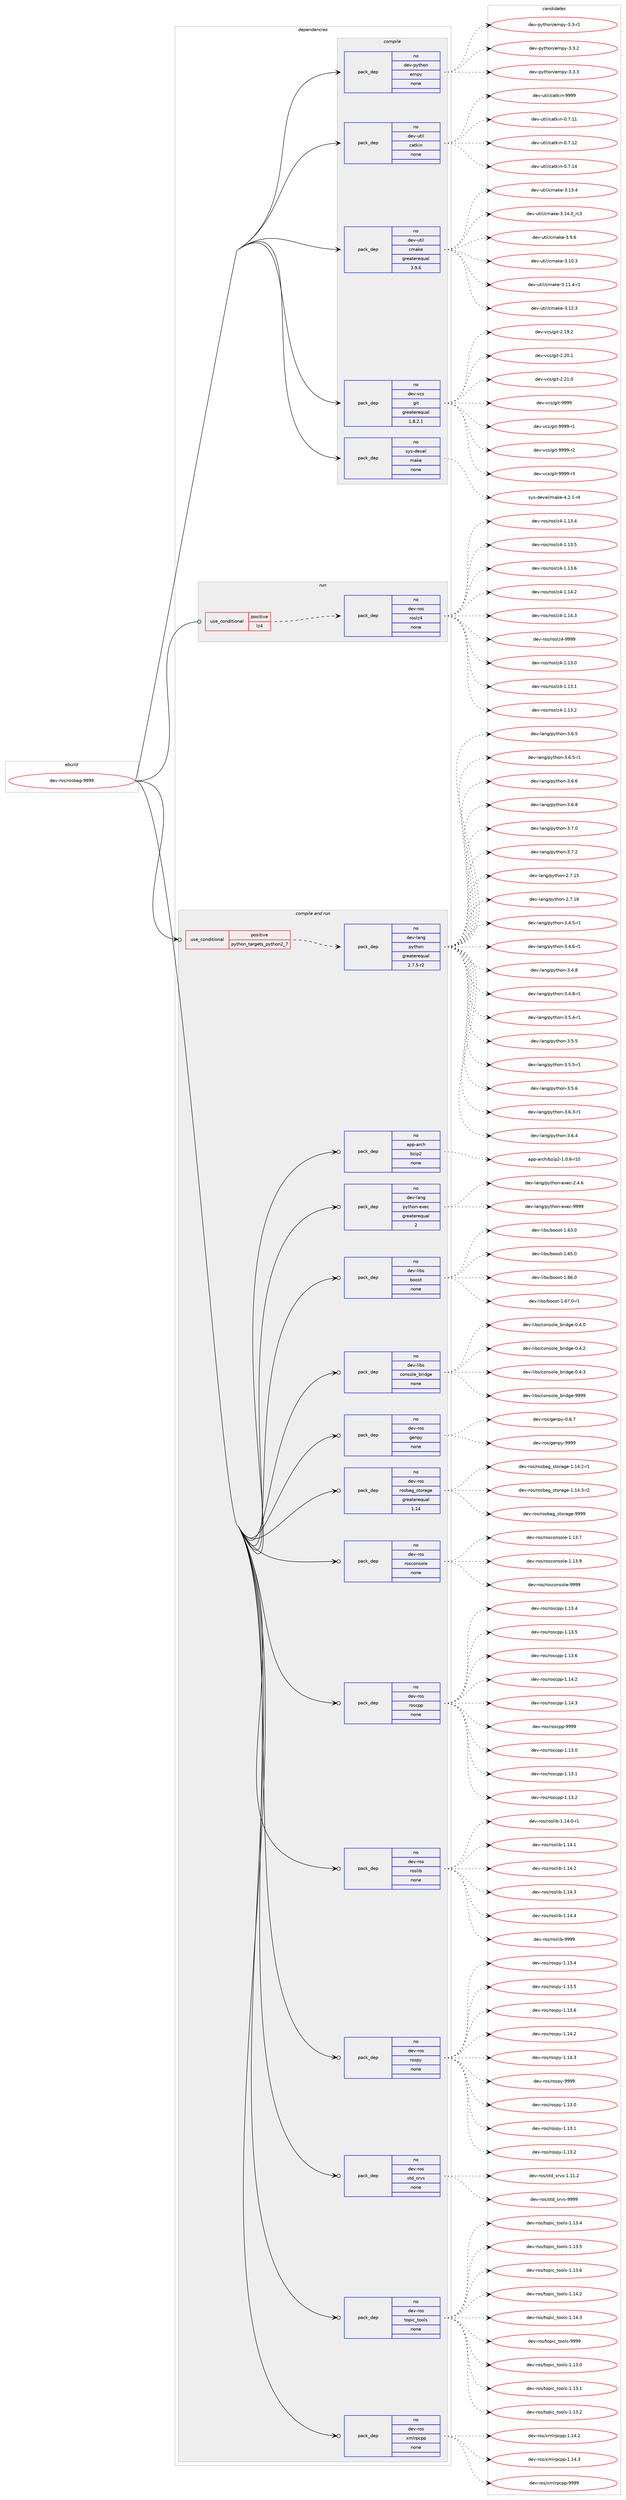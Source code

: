 digraph prolog {

# *************
# Graph options
# *************

newrank=true;
concentrate=true;
compound=true;
graph [rankdir=LR,fontname=Helvetica,fontsize=10,ranksep=1.5];#, ranksep=2.5, nodesep=0.2];
edge  [arrowhead=vee];
node  [fontname=Helvetica,fontsize=10];

# **********
# The ebuild
# **********

subgraph cluster_leftcol {
color=gray;
rank=same;
label=<<i>ebuild</i>>;
id [label="dev-ros/rosbag-9999", color=red, width=4, href="../dev-ros/rosbag-9999.svg"];
}

# ****************
# The dependencies
# ****************

subgraph cluster_midcol {
color=gray;
label=<<i>dependencies</i>>;
subgraph cluster_compile {
fillcolor="#eeeeee";
style=filled;
label=<<i>compile</i>>;
subgraph pack1050697 {
dependency1463743 [label=<<TABLE BORDER="0" CELLBORDER="1" CELLSPACING="0" CELLPADDING="4" WIDTH="220"><TR><TD ROWSPAN="6" CELLPADDING="30">pack_dep</TD></TR><TR><TD WIDTH="110">no</TD></TR><TR><TD>dev-python</TD></TR><TR><TD>empy</TD></TR><TR><TD>none</TD></TR><TR><TD></TD></TR></TABLE>>, shape=none, color=blue];
}
id:e -> dependency1463743:w [weight=20,style="solid",arrowhead="vee"];
subgraph pack1050698 {
dependency1463744 [label=<<TABLE BORDER="0" CELLBORDER="1" CELLSPACING="0" CELLPADDING="4" WIDTH="220"><TR><TD ROWSPAN="6" CELLPADDING="30">pack_dep</TD></TR><TR><TD WIDTH="110">no</TD></TR><TR><TD>dev-util</TD></TR><TR><TD>catkin</TD></TR><TR><TD>none</TD></TR><TR><TD></TD></TR></TABLE>>, shape=none, color=blue];
}
id:e -> dependency1463744:w [weight=20,style="solid",arrowhead="vee"];
subgraph pack1050699 {
dependency1463745 [label=<<TABLE BORDER="0" CELLBORDER="1" CELLSPACING="0" CELLPADDING="4" WIDTH="220"><TR><TD ROWSPAN="6" CELLPADDING="30">pack_dep</TD></TR><TR><TD WIDTH="110">no</TD></TR><TR><TD>dev-util</TD></TR><TR><TD>cmake</TD></TR><TR><TD>greaterequal</TD></TR><TR><TD>3.9.6</TD></TR></TABLE>>, shape=none, color=blue];
}
id:e -> dependency1463745:w [weight=20,style="solid",arrowhead="vee"];
subgraph pack1050700 {
dependency1463746 [label=<<TABLE BORDER="0" CELLBORDER="1" CELLSPACING="0" CELLPADDING="4" WIDTH="220"><TR><TD ROWSPAN="6" CELLPADDING="30">pack_dep</TD></TR><TR><TD WIDTH="110">no</TD></TR><TR><TD>dev-vcs</TD></TR><TR><TD>git</TD></TR><TR><TD>greaterequal</TD></TR><TR><TD>1.8.2.1</TD></TR></TABLE>>, shape=none, color=blue];
}
id:e -> dependency1463746:w [weight=20,style="solid",arrowhead="vee"];
subgraph pack1050701 {
dependency1463747 [label=<<TABLE BORDER="0" CELLBORDER="1" CELLSPACING="0" CELLPADDING="4" WIDTH="220"><TR><TD ROWSPAN="6" CELLPADDING="30">pack_dep</TD></TR><TR><TD WIDTH="110">no</TD></TR><TR><TD>sys-devel</TD></TR><TR><TD>make</TD></TR><TR><TD>none</TD></TR><TR><TD></TD></TR></TABLE>>, shape=none, color=blue];
}
id:e -> dependency1463747:w [weight=20,style="solid",arrowhead="vee"];
}
subgraph cluster_compileandrun {
fillcolor="#eeeeee";
style=filled;
label=<<i>compile and run</i>>;
subgraph cond389656 {
dependency1463748 [label=<<TABLE BORDER="0" CELLBORDER="1" CELLSPACING="0" CELLPADDING="4"><TR><TD ROWSPAN="3" CELLPADDING="10">use_conditional</TD></TR><TR><TD>positive</TD></TR><TR><TD>python_targets_python2_7</TD></TR></TABLE>>, shape=none, color=red];
subgraph pack1050702 {
dependency1463749 [label=<<TABLE BORDER="0" CELLBORDER="1" CELLSPACING="0" CELLPADDING="4" WIDTH="220"><TR><TD ROWSPAN="6" CELLPADDING="30">pack_dep</TD></TR><TR><TD WIDTH="110">no</TD></TR><TR><TD>dev-lang</TD></TR><TR><TD>python</TD></TR><TR><TD>greaterequal</TD></TR><TR><TD>2.7.5-r2</TD></TR></TABLE>>, shape=none, color=blue];
}
dependency1463748:e -> dependency1463749:w [weight=20,style="dashed",arrowhead="vee"];
}
id:e -> dependency1463748:w [weight=20,style="solid",arrowhead="odotvee"];
subgraph pack1050703 {
dependency1463750 [label=<<TABLE BORDER="0" CELLBORDER="1" CELLSPACING="0" CELLPADDING="4" WIDTH="220"><TR><TD ROWSPAN="6" CELLPADDING="30">pack_dep</TD></TR><TR><TD WIDTH="110">no</TD></TR><TR><TD>app-arch</TD></TR><TR><TD>bzip2</TD></TR><TR><TD>none</TD></TR><TR><TD></TD></TR></TABLE>>, shape=none, color=blue];
}
id:e -> dependency1463750:w [weight=20,style="solid",arrowhead="odotvee"];
subgraph pack1050704 {
dependency1463751 [label=<<TABLE BORDER="0" CELLBORDER="1" CELLSPACING="0" CELLPADDING="4" WIDTH="220"><TR><TD ROWSPAN="6" CELLPADDING="30">pack_dep</TD></TR><TR><TD WIDTH="110">no</TD></TR><TR><TD>dev-lang</TD></TR><TR><TD>python-exec</TD></TR><TR><TD>greaterequal</TD></TR><TR><TD>2</TD></TR></TABLE>>, shape=none, color=blue];
}
id:e -> dependency1463751:w [weight=20,style="solid",arrowhead="odotvee"];
subgraph pack1050705 {
dependency1463752 [label=<<TABLE BORDER="0" CELLBORDER="1" CELLSPACING="0" CELLPADDING="4" WIDTH="220"><TR><TD ROWSPAN="6" CELLPADDING="30">pack_dep</TD></TR><TR><TD WIDTH="110">no</TD></TR><TR><TD>dev-libs</TD></TR><TR><TD>boost</TD></TR><TR><TD>none</TD></TR><TR><TD></TD></TR></TABLE>>, shape=none, color=blue];
}
id:e -> dependency1463752:w [weight=20,style="solid",arrowhead="odotvee"];
subgraph pack1050706 {
dependency1463753 [label=<<TABLE BORDER="0" CELLBORDER="1" CELLSPACING="0" CELLPADDING="4" WIDTH="220"><TR><TD ROWSPAN="6" CELLPADDING="30">pack_dep</TD></TR><TR><TD WIDTH="110">no</TD></TR><TR><TD>dev-libs</TD></TR><TR><TD>console_bridge</TD></TR><TR><TD>none</TD></TR><TR><TD></TD></TR></TABLE>>, shape=none, color=blue];
}
id:e -> dependency1463753:w [weight=20,style="solid",arrowhead="odotvee"];
subgraph pack1050707 {
dependency1463754 [label=<<TABLE BORDER="0" CELLBORDER="1" CELLSPACING="0" CELLPADDING="4" WIDTH="220"><TR><TD ROWSPAN="6" CELLPADDING="30">pack_dep</TD></TR><TR><TD WIDTH="110">no</TD></TR><TR><TD>dev-ros</TD></TR><TR><TD>genpy</TD></TR><TR><TD>none</TD></TR><TR><TD></TD></TR></TABLE>>, shape=none, color=blue];
}
id:e -> dependency1463754:w [weight=20,style="solid",arrowhead="odotvee"];
subgraph pack1050708 {
dependency1463755 [label=<<TABLE BORDER="0" CELLBORDER="1" CELLSPACING="0" CELLPADDING="4" WIDTH="220"><TR><TD ROWSPAN="6" CELLPADDING="30">pack_dep</TD></TR><TR><TD WIDTH="110">no</TD></TR><TR><TD>dev-ros</TD></TR><TR><TD>rosbag_storage</TD></TR><TR><TD>greaterequal</TD></TR><TR><TD>1.14</TD></TR></TABLE>>, shape=none, color=blue];
}
id:e -> dependency1463755:w [weight=20,style="solid",arrowhead="odotvee"];
subgraph pack1050709 {
dependency1463756 [label=<<TABLE BORDER="0" CELLBORDER="1" CELLSPACING="0" CELLPADDING="4" WIDTH="220"><TR><TD ROWSPAN="6" CELLPADDING="30">pack_dep</TD></TR><TR><TD WIDTH="110">no</TD></TR><TR><TD>dev-ros</TD></TR><TR><TD>rosconsole</TD></TR><TR><TD>none</TD></TR><TR><TD></TD></TR></TABLE>>, shape=none, color=blue];
}
id:e -> dependency1463756:w [weight=20,style="solid",arrowhead="odotvee"];
subgraph pack1050710 {
dependency1463757 [label=<<TABLE BORDER="0" CELLBORDER="1" CELLSPACING="0" CELLPADDING="4" WIDTH="220"><TR><TD ROWSPAN="6" CELLPADDING="30">pack_dep</TD></TR><TR><TD WIDTH="110">no</TD></TR><TR><TD>dev-ros</TD></TR><TR><TD>roscpp</TD></TR><TR><TD>none</TD></TR><TR><TD></TD></TR></TABLE>>, shape=none, color=blue];
}
id:e -> dependency1463757:w [weight=20,style="solid",arrowhead="odotvee"];
subgraph pack1050711 {
dependency1463758 [label=<<TABLE BORDER="0" CELLBORDER="1" CELLSPACING="0" CELLPADDING="4" WIDTH="220"><TR><TD ROWSPAN="6" CELLPADDING="30">pack_dep</TD></TR><TR><TD WIDTH="110">no</TD></TR><TR><TD>dev-ros</TD></TR><TR><TD>roslib</TD></TR><TR><TD>none</TD></TR><TR><TD></TD></TR></TABLE>>, shape=none, color=blue];
}
id:e -> dependency1463758:w [weight=20,style="solid",arrowhead="odotvee"];
subgraph pack1050712 {
dependency1463759 [label=<<TABLE BORDER="0" CELLBORDER="1" CELLSPACING="0" CELLPADDING="4" WIDTH="220"><TR><TD ROWSPAN="6" CELLPADDING="30">pack_dep</TD></TR><TR><TD WIDTH="110">no</TD></TR><TR><TD>dev-ros</TD></TR><TR><TD>rospy</TD></TR><TR><TD>none</TD></TR><TR><TD></TD></TR></TABLE>>, shape=none, color=blue];
}
id:e -> dependency1463759:w [weight=20,style="solid",arrowhead="odotvee"];
subgraph pack1050713 {
dependency1463760 [label=<<TABLE BORDER="0" CELLBORDER="1" CELLSPACING="0" CELLPADDING="4" WIDTH="220"><TR><TD ROWSPAN="6" CELLPADDING="30">pack_dep</TD></TR><TR><TD WIDTH="110">no</TD></TR><TR><TD>dev-ros</TD></TR><TR><TD>std_srvs</TD></TR><TR><TD>none</TD></TR><TR><TD></TD></TR></TABLE>>, shape=none, color=blue];
}
id:e -> dependency1463760:w [weight=20,style="solid",arrowhead="odotvee"];
subgraph pack1050714 {
dependency1463761 [label=<<TABLE BORDER="0" CELLBORDER="1" CELLSPACING="0" CELLPADDING="4" WIDTH="220"><TR><TD ROWSPAN="6" CELLPADDING="30">pack_dep</TD></TR><TR><TD WIDTH="110">no</TD></TR><TR><TD>dev-ros</TD></TR><TR><TD>topic_tools</TD></TR><TR><TD>none</TD></TR><TR><TD></TD></TR></TABLE>>, shape=none, color=blue];
}
id:e -> dependency1463761:w [weight=20,style="solid",arrowhead="odotvee"];
subgraph pack1050715 {
dependency1463762 [label=<<TABLE BORDER="0" CELLBORDER="1" CELLSPACING="0" CELLPADDING="4" WIDTH="220"><TR><TD ROWSPAN="6" CELLPADDING="30">pack_dep</TD></TR><TR><TD WIDTH="110">no</TD></TR><TR><TD>dev-ros</TD></TR><TR><TD>xmlrpcpp</TD></TR><TR><TD>none</TD></TR><TR><TD></TD></TR></TABLE>>, shape=none, color=blue];
}
id:e -> dependency1463762:w [weight=20,style="solid",arrowhead="odotvee"];
}
subgraph cluster_run {
fillcolor="#eeeeee";
style=filled;
label=<<i>run</i>>;
subgraph cond389657 {
dependency1463763 [label=<<TABLE BORDER="0" CELLBORDER="1" CELLSPACING="0" CELLPADDING="4"><TR><TD ROWSPAN="3" CELLPADDING="10">use_conditional</TD></TR><TR><TD>positive</TD></TR><TR><TD>lz4</TD></TR></TABLE>>, shape=none, color=red];
subgraph pack1050716 {
dependency1463764 [label=<<TABLE BORDER="0" CELLBORDER="1" CELLSPACING="0" CELLPADDING="4" WIDTH="220"><TR><TD ROWSPAN="6" CELLPADDING="30">pack_dep</TD></TR><TR><TD WIDTH="110">no</TD></TR><TR><TD>dev-ros</TD></TR><TR><TD>roslz4</TD></TR><TR><TD>none</TD></TR><TR><TD></TD></TR></TABLE>>, shape=none, color=blue];
}
dependency1463763:e -> dependency1463764:w [weight=20,style="dashed",arrowhead="vee"];
}
id:e -> dependency1463763:w [weight=20,style="solid",arrowhead="odot"];
}
}

# **************
# The candidates
# **************

subgraph cluster_choices {
rank=same;
color=gray;
label=<<i>candidates</i>>;

subgraph choice1050697 {
color=black;
nodesep=1;
choice1001011184511212111610411111047101109112121455146514511449 [label="dev-python/empy-3.3-r1", color=red, width=4,href="../dev-python/empy-3.3-r1.svg"];
choice1001011184511212111610411111047101109112121455146514650 [label="dev-python/empy-3.3.2", color=red, width=4,href="../dev-python/empy-3.3.2.svg"];
choice1001011184511212111610411111047101109112121455146514651 [label="dev-python/empy-3.3.3", color=red, width=4,href="../dev-python/empy-3.3.3.svg"];
dependency1463743:e -> choice1001011184511212111610411111047101109112121455146514511449:w [style=dotted,weight="100"];
dependency1463743:e -> choice1001011184511212111610411111047101109112121455146514650:w [style=dotted,weight="100"];
dependency1463743:e -> choice1001011184511212111610411111047101109112121455146514651:w [style=dotted,weight="100"];
}
subgraph choice1050698 {
color=black;
nodesep=1;
choice1001011184511711610510847999711610710511045484655464949 [label="dev-util/catkin-0.7.11", color=red, width=4,href="../dev-util/catkin-0.7.11.svg"];
choice1001011184511711610510847999711610710511045484655464950 [label="dev-util/catkin-0.7.12", color=red, width=4,href="../dev-util/catkin-0.7.12.svg"];
choice1001011184511711610510847999711610710511045484655464952 [label="dev-util/catkin-0.7.14", color=red, width=4,href="../dev-util/catkin-0.7.14.svg"];
choice100101118451171161051084799971161071051104557575757 [label="dev-util/catkin-9999", color=red, width=4,href="../dev-util/catkin-9999.svg"];
dependency1463744:e -> choice1001011184511711610510847999711610710511045484655464949:w [style=dotted,weight="100"];
dependency1463744:e -> choice1001011184511711610510847999711610710511045484655464950:w [style=dotted,weight="100"];
dependency1463744:e -> choice1001011184511711610510847999711610710511045484655464952:w [style=dotted,weight="100"];
dependency1463744:e -> choice100101118451171161051084799971161071051104557575757:w [style=dotted,weight="100"];
}
subgraph choice1050699 {
color=black;
nodesep=1;
choice1001011184511711610510847991099710710145514649484651 [label="dev-util/cmake-3.10.3", color=red, width=4,href="../dev-util/cmake-3.10.3.svg"];
choice10010111845117116105108479910997107101455146494946524511449 [label="dev-util/cmake-3.11.4-r1", color=red, width=4,href="../dev-util/cmake-3.11.4-r1.svg"];
choice1001011184511711610510847991099710710145514649504651 [label="dev-util/cmake-3.12.3", color=red, width=4,href="../dev-util/cmake-3.12.3.svg"];
choice1001011184511711610510847991099710710145514649514652 [label="dev-util/cmake-3.13.4", color=red, width=4,href="../dev-util/cmake-3.13.4.svg"];
choice1001011184511711610510847991099710710145514649524648951149951 [label="dev-util/cmake-3.14.0_rc3", color=red, width=4,href="../dev-util/cmake-3.14.0_rc3.svg"];
choice10010111845117116105108479910997107101455146574654 [label="dev-util/cmake-3.9.6", color=red, width=4,href="../dev-util/cmake-3.9.6.svg"];
dependency1463745:e -> choice1001011184511711610510847991099710710145514649484651:w [style=dotted,weight="100"];
dependency1463745:e -> choice10010111845117116105108479910997107101455146494946524511449:w [style=dotted,weight="100"];
dependency1463745:e -> choice1001011184511711610510847991099710710145514649504651:w [style=dotted,weight="100"];
dependency1463745:e -> choice1001011184511711610510847991099710710145514649514652:w [style=dotted,weight="100"];
dependency1463745:e -> choice1001011184511711610510847991099710710145514649524648951149951:w [style=dotted,weight="100"];
dependency1463745:e -> choice10010111845117116105108479910997107101455146574654:w [style=dotted,weight="100"];
}
subgraph choice1050700 {
color=black;
nodesep=1;
choice10010111845118991154710310511645504649574650 [label="dev-vcs/git-2.19.2", color=red, width=4,href="../dev-vcs/git-2.19.2.svg"];
choice10010111845118991154710310511645504650484649 [label="dev-vcs/git-2.20.1", color=red, width=4,href="../dev-vcs/git-2.20.1.svg"];
choice10010111845118991154710310511645504650494648 [label="dev-vcs/git-2.21.0", color=red, width=4,href="../dev-vcs/git-2.21.0.svg"];
choice1001011184511899115471031051164557575757 [label="dev-vcs/git-9999", color=red, width=4,href="../dev-vcs/git-9999.svg"];
choice10010111845118991154710310511645575757574511449 [label="dev-vcs/git-9999-r1", color=red, width=4,href="../dev-vcs/git-9999-r1.svg"];
choice10010111845118991154710310511645575757574511450 [label="dev-vcs/git-9999-r2", color=red, width=4,href="../dev-vcs/git-9999-r2.svg"];
choice10010111845118991154710310511645575757574511451 [label="dev-vcs/git-9999-r3", color=red, width=4,href="../dev-vcs/git-9999-r3.svg"];
dependency1463746:e -> choice10010111845118991154710310511645504649574650:w [style=dotted,weight="100"];
dependency1463746:e -> choice10010111845118991154710310511645504650484649:w [style=dotted,weight="100"];
dependency1463746:e -> choice10010111845118991154710310511645504650494648:w [style=dotted,weight="100"];
dependency1463746:e -> choice1001011184511899115471031051164557575757:w [style=dotted,weight="100"];
dependency1463746:e -> choice10010111845118991154710310511645575757574511449:w [style=dotted,weight="100"];
dependency1463746:e -> choice10010111845118991154710310511645575757574511450:w [style=dotted,weight="100"];
dependency1463746:e -> choice10010111845118991154710310511645575757574511451:w [style=dotted,weight="100"];
}
subgraph choice1050701 {
color=black;
nodesep=1;
choice1151211154510010111810110847109971071014552465046494511452 [label="sys-devel/make-4.2.1-r4", color=red, width=4,href="../sys-devel/make-4.2.1-r4.svg"];
dependency1463747:e -> choice1151211154510010111810110847109971071014552465046494511452:w [style=dotted,weight="100"];
}
subgraph choice1050702 {
color=black;
nodesep=1;
choice10010111845108971101034711212111610411111045504655464953 [label="dev-lang/python-2.7.15", color=red, width=4,href="../dev-lang/python-2.7.15.svg"];
choice10010111845108971101034711212111610411111045504655464954 [label="dev-lang/python-2.7.16", color=red, width=4,href="../dev-lang/python-2.7.16.svg"];
choice1001011184510897110103471121211161041111104551465246534511449 [label="dev-lang/python-3.4.5-r1", color=red, width=4,href="../dev-lang/python-3.4.5-r1.svg"];
choice1001011184510897110103471121211161041111104551465246544511449 [label="dev-lang/python-3.4.6-r1", color=red, width=4,href="../dev-lang/python-3.4.6-r1.svg"];
choice100101118451089711010347112121116104111110455146524656 [label="dev-lang/python-3.4.8", color=red, width=4,href="../dev-lang/python-3.4.8.svg"];
choice1001011184510897110103471121211161041111104551465246564511449 [label="dev-lang/python-3.4.8-r1", color=red, width=4,href="../dev-lang/python-3.4.8-r1.svg"];
choice1001011184510897110103471121211161041111104551465346524511449 [label="dev-lang/python-3.5.4-r1", color=red, width=4,href="../dev-lang/python-3.5.4-r1.svg"];
choice100101118451089711010347112121116104111110455146534653 [label="dev-lang/python-3.5.5", color=red, width=4,href="../dev-lang/python-3.5.5.svg"];
choice1001011184510897110103471121211161041111104551465346534511449 [label="dev-lang/python-3.5.5-r1", color=red, width=4,href="../dev-lang/python-3.5.5-r1.svg"];
choice100101118451089711010347112121116104111110455146534654 [label="dev-lang/python-3.5.6", color=red, width=4,href="../dev-lang/python-3.5.6.svg"];
choice1001011184510897110103471121211161041111104551465446514511449 [label="dev-lang/python-3.6.3-r1", color=red, width=4,href="../dev-lang/python-3.6.3-r1.svg"];
choice100101118451089711010347112121116104111110455146544652 [label="dev-lang/python-3.6.4", color=red, width=4,href="../dev-lang/python-3.6.4.svg"];
choice100101118451089711010347112121116104111110455146544653 [label="dev-lang/python-3.6.5", color=red, width=4,href="../dev-lang/python-3.6.5.svg"];
choice1001011184510897110103471121211161041111104551465446534511449 [label="dev-lang/python-3.6.5-r1", color=red, width=4,href="../dev-lang/python-3.6.5-r1.svg"];
choice100101118451089711010347112121116104111110455146544654 [label="dev-lang/python-3.6.6", color=red, width=4,href="../dev-lang/python-3.6.6.svg"];
choice100101118451089711010347112121116104111110455146544656 [label="dev-lang/python-3.6.8", color=red, width=4,href="../dev-lang/python-3.6.8.svg"];
choice100101118451089711010347112121116104111110455146554648 [label="dev-lang/python-3.7.0", color=red, width=4,href="../dev-lang/python-3.7.0.svg"];
choice100101118451089711010347112121116104111110455146554650 [label="dev-lang/python-3.7.2", color=red, width=4,href="../dev-lang/python-3.7.2.svg"];
dependency1463749:e -> choice10010111845108971101034711212111610411111045504655464953:w [style=dotted,weight="100"];
dependency1463749:e -> choice10010111845108971101034711212111610411111045504655464954:w [style=dotted,weight="100"];
dependency1463749:e -> choice1001011184510897110103471121211161041111104551465246534511449:w [style=dotted,weight="100"];
dependency1463749:e -> choice1001011184510897110103471121211161041111104551465246544511449:w [style=dotted,weight="100"];
dependency1463749:e -> choice100101118451089711010347112121116104111110455146524656:w [style=dotted,weight="100"];
dependency1463749:e -> choice1001011184510897110103471121211161041111104551465246564511449:w [style=dotted,weight="100"];
dependency1463749:e -> choice1001011184510897110103471121211161041111104551465346524511449:w [style=dotted,weight="100"];
dependency1463749:e -> choice100101118451089711010347112121116104111110455146534653:w [style=dotted,weight="100"];
dependency1463749:e -> choice1001011184510897110103471121211161041111104551465346534511449:w [style=dotted,weight="100"];
dependency1463749:e -> choice100101118451089711010347112121116104111110455146534654:w [style=dotted,weight="100"];
dependency1463749:e -> choice1001011184510897110103471121211161041111104551465446514511449:w [style=dotted,weight="100"];
dependency1463749:e -> choice100101118451089711010347112121116104111110455146544652:w [style=dotted,weight="100"];
dependency1463749:e -> choice100101118451089711010347112121116104111110455146544653:w [style=dotted,weight="100"];
dependency1463749:e -> choice1001011184510897110103471121211161041111104551465446534511449:w [style=dotted,weight="100"];
dependency1463749:e -> choice100101118451089711010347112121116104111110455146544654:w [style=dotted,weight="100"];
dependency1463749:e -> choice100101118451089711010347112121116104111110455146544656:w [style=dotted,weight="100"];
dependency1463749:e -> choice100101118451089711010347112121116104111110455146554648:w [style=dotted,weight="100"];
dependency1463749:e -> choice100101118451089711010347112121116104111110455146554650:w [style=dotted,weight="100"];
}
subgraph choice1050703 {
color=black;
nodesep=1;
choice97112112459711499104479812210511250454946484654451144948 [label="app-arch/bzip2-1.0.6-r10", color=red, width=4,href="../app-arch/bzip2-1.0.6-r10.svg"];
dependency1463750:e -> choice97112112459711499104479812210511250454946484654451144948:w [style=dotted,weight="100"];
}
subgraph choice1050704 {
color=black;
nodesep=1;
choice1001011184510897110103471121211161041111104510112010199455046524654 [label="dev-lang/python-exec-2.4.6", color=red, width=4,href="../dev-lang/python-exec-2.4.6.svg"];
choice10010111845108971101034711212111610411111045101120101994557575757 [label="dev-lang/python-exec-9999", color=red, width=4,href="../dev-lang/python-exec-9999.svg"];
dependency1463751:e -> choice1001011184510897110103471121211161041111104510112010199455046524654:w [style=dotted,weight="100"];
dependency1463751:e -> choice10010111845108971101034711212111610411111045101120101994557575757:w [style=dotted,weight="100"];
}
subgraph choice1050705 {
color=black;
nodesep=1;
choice1001011184510810598115479811111111511645494654514648 [label="dev-libs/boost-1.63.0", color=red, width=4,href="../dev-libs/boost-1.63.0.svg"];
choice1001011184510810598115479811111111511645494654534648 [label="dev-libs/boost-1.65.0", color=red, width=4,href="../dev-libs/boost-1.65.0.svg"];
choice1001011184510810598115479811111111511645494654544648 [label="dev-libs/boost-1.66.0", color=red, width=4,href="../dev-libs/boost-1.66.0.svg"];
choice10010111845108105981154798111111115116454946545546484511449 [label="dev-libs/boost-1.67.0-r1", color=red, width=4,href="../dev-libs/boost-1.67.0-r1.svg"];
dependency1463752:e -> choice1001011184510810598115479811111111511645494654514648:w [style=dotted,weight="100"];
dependency1463752:e -> choice1001011184510810598115479811111111511645494654534648:w [style=dotted,weight="100"];
dependency1463752:e -> choice1001011184510810598115479811111111511645494654544648:w [style=dotted,weight="100"];
dependency1463752:e -> choice10010111845108105981154798111111115116454946545546484511449:w [style=dotted,weight="100"];
}
subgraph choice1050706 {
color=black;
nodesep=1;
choice100101118451081059811547991111101151111081019598114105100103101454846524648 [label="dev-libs/console_bridge-0.4.0", color=red, width=4,href="../dev-libs/console_bridge-0.4.0.svg"];
choice100101118451081059811547991111101151111081019598114105100103101454846524650 [label="dev-libs/console_bridge-0.4.2", color=red, width=4,href="../dev-libs/console_bridge-0.4.2.svg"];
choice100101118451081059811547991111101151111081019598114105100103101454846524651 [label="dev-libs/console_bridge-0.4.3", color=red, width=4,href="../dev-libs/console_bridge-0.4.3.svg"];
choice1001011184510810598115479911111011511110810195981141051001031014557575757 [label="dev-libs/console_bridge-9999", color=red, width=4,href="../dev-libs/console_bridge-9999.svg"];
dependency1463753:e -> choice100101118451081059811547991111101151111081019598114105100103101454846524648:w [style=dotted,weight="100"];
dependency1463753:e -> choice100101118451081059811547991111101151111081019598114105100103101454846524650:w [style=dotted,weight="100"];
dependency1463753:e -> choice100101118451081059811547991111101151111081019598114105100103101454846524651:w [style=dotted,weight="100"];
dependency1463753:e -> choice1001011184510810598115479911111011511110810195981141051001031014557575757:w [style=dotted,weight="100"];
}
subgraph choice1050707 {
color=black;
nodesep=1;
choice1001011184511411111547103101110112121454846544655 [label="dev-ros/genpy-0.6.7", color=red, width=4,href="../dev-ros/genpy-0.6.7.svg"];
choice10010111845114111115471031011101121214557575757 [label="dev-ros/genpy-9999", color=red, width=4,href="../dev-ros/genpy-9999.svg"];
dependency1463754:e -> choice1001011184511411111547103101110112121454846544655:w [style=dotted,weight="100"];
dependency1463754:e -> choice10010111845114111115471031011101121214557575757:w [style=dotted,weight="100"];
}
subgraph choice1050708 {
color=black;
nodesep=1;
choice100101118451141111154711411111598971039511511611111497103101454946495246504511449 [label="dev-ros/rosbag_storage-1.14.2-r1", color=red, width=4,href="../dev-ros/rosbag_storage-1.14.2-r1.svg"];
choice100101118451141111154711411111598971039511511611111497103101454946495246514511450 [label="dev-ros/rosbag_storage-1.14.3-r2", color=red, width=4,href="../dev-ros/rosbag_storage-1.14.3-r2.svg"];
choice1001011184511411111547114111115989710395115116111114971031014557575757 [label="dev-ros/rosbag_storage-9999", color=red, width=4,href="../dev-ros/rosbag_storage-9999.svg"];
dependency1463755:e -> choice100101118451141111154711411111598971039511511611111497103101454946495246504511449:w [style=dotted,weight="100"];
dependency1463755:e -> choice100101118451141111154711411111598971039511511611111497103101454946495246514511450:w [style=dotted,weight="100"];
dependency1463755:e -> choice1001011184511411111547114111115989710395115116111114971031014557575757:w [style=dotted,weight="100"];
}
subgraph choice1050709 {
color=black;
nodesep=1;
choice10010111845114111115471141111159911111011511110810145494649514655 [label="dev-ros/rosconsole-1.13.7", color=red, width=4,href="../dev-ros/rosconsole-1.13.7.svg"];
choice10010111845114111115471141111159911111011511110810145494649514657 [label="dev-ros/rosconsole-1.13.9", color=red, width=4,href="../dev-ros/rosconsole-1.13.9.svg"];
choice1001011184511411111547114111115991111101151111081014557575757 [label="dev-ros/rosconsole-9999", color=red, width=4,href="../dev-ros/rosconsole-9999.svg"];
dependency1463756:e -> choice10010111845114111115471141111159911111011511110810145494649514655:w [style=dotted,weight="100"];
dependency1463756:e -> choice10010111845114111115471141111159911111011511110810145494649514657:w [style=dotted,weight="100"];
dependency1463756:e -> choice1001011184511411111547114111115991111101151111081014557575757:w [style=dotted,weight="100"];
}
subgraph choice1050710 {
color=black;
nodesep=1;
choice10010111845114111115471141111159911211245494649514648 [label="dev-ros/roscpp-1.13.0", color=red, width=4,href="../dev-ros/roscpp-1.13.0.svg"];
choice10010111845114111115471141111159911211245494649514649 [label="dev-ros/roscpp-1.13.1", color=red, width=4,href="../dev-ros/roscpp-1.13.1.svg"];
choice10010111845114111115471141111159911211245494649514650 [label="dev-ros/roscpp-1.13.2", color=red, width=4,href="../dev-ros/roscpp-1.13.2.svg"];
choice10010111845114111115471141111159911211245494649514652 [label="dev-ros/roscpp-1.13.4", color=red, width=4,href="../dev-ros/roscpp-1.13.4.svg"];
choice10010111845114111115471141111159911211245494649514653 [label="dev-ros/roscpp-1.13.5", color=red, width=4,href="../dev-ros/roscpp-1.13.5.svg"];
choice10010111845114111115471141111159911211245494649514654 [label="dev-ros/roscpp-1.13.6", color=red, width=4,href="../dev-ros/roscpp-1.13.6.svg"];
choice10010111845114111115471141111159911211245494649524650 [label="dev-ros/roscpp-1.14.2", color=red, width=4,href="../dev-ros/roscpp-1.14.2.svg"];
choice10010111845114111115471141111159911211245494649524651 [label="dev-ros/roscpp-1.14.3", color=red, width=4,href="../dev-ros/roscpp-1.14.3.svg"];
choice1001011184511411111547114111115991121124557575757 [label="dev-ros/roscpp-9999", color=red, width=4,href="../dev-ros/roscpp-9999.svg"];
dependency1463757:e -> choice10010111845114111115471141111159911211245494649514648:w [style=dotted,weight="100"];
dependency1463757:e -> choice10010111845114111115471141111159911211245494649514649:w [style=dotted,weight="100"];
dependency1463757:e -> choice10010111845114111115471141111159911211245494649514650:w [style=dotted,weight="100"];
dependency1463757:e -> choice10010111845114111115471141111159911211245494649514652:w [style=dotted,weight="100"];
dependency1463757:e -> choice10010111845114111115471141111159911211245494649514653:w [style=dotted,weight="100"];
dependency1463757:e -> choice10010111845114111115471141111159911211245494649514654:w [style=dotted,weight="100"];
dependency1463757:e -> choice10010111845114111115471141111159911211245494649524650:w [style=dotted,weight="100"];
dependency1463757:e -> choice10010111845114111115471141111159911211245494649524651:w [style=dotted,weight="100"];
dependency1463757:e -> choice1001011184511411111547114111115991121124557575757:w [style=dotted,weight="100"];
}
subgraph choice1050711 {
color=black;
nodesep=1;
choice100101118451141111154711411111510810598454946495246484511449 [label="dev-ros/roslib-1.14.0-r1", color=red, width=4,href="../dev-ros/roslib-1.14.0-r1.svg"];
choice10010111845114111115471141111151081059845494649524649 [label="dev-ros/roslib-1.14.1", color=red, width=4,href="../dev-ros/roslib-1.14.1.svg"];
choice10010111845114111115471141111151081059845494649524650 [label="dev-ros/roslib-1.14.2", color=red, width=4,href="../dev-ros/roslib-1.14.2.svg"];
choice10010111845114111115471141111151081059845494649524651 [label="dev-ros/roslib-1.14.3", color=red, width=4,href="../dev-ros/roslib-1.14.3.svg"];
choice10010111845114111115471141111151081059845494649524652 [label="dev-ros/roslib-1.14.4", color=red, width=4,href="../dev-ros/roslib-1.14.4.svg"];
choice1001011184511411111547114111115108105984557575757 [label="dev-ros/roslib-9999", color=red, width=4,href="../dev-ros/roslib-9999.svg"];
dependency1463758:e -> choice100101118451141111154711411111510810598454946495246484511449:w [style=dotted,weight="100"];
dependency1463758:e -> choice10010111845114111115471141111151081059845494649524649:w [style=dotted,weight="100"];
dependency1463758:e -> choice10010111845114111115471141111151081059845494649524650:w [style=dotted,weight="100"];
dependency1463758:e -> choice10010111845114111115471141111151081059845494649524651:w [style=dotted,weight="100"];
dependency1463758:e -> choice10010111845114111115471141111151081059845494649524652:w [style=dotted,weight="100"];
dependency1463758:e -> choice1001011184511411111547114111115108105984557575757:w [style=dotted,weight="100"];
}
subgraph choice1050712 {
color=black;
nodesep=1;
choice100101118451141111154711411111511212145494649514648 [label="dev-ros/rospy-1.13.0", color=red, width=4,href="../dev-ros/rospy-1.13.0.svg"];
choice100101118451141111154711411111511212145494649514649 [label="dev-ros/rospy-1.13.1", color=red, width=4,href="../dev-ros/rospy-1.13.1.svg"];
choice100101118451141111154711411111511212145494649514650 [label="dev-ros/rospy-1.13.2", color=red, width=4,href="../dev-ros/rospy-1.13.2.svg"];
choice100101118451141111154711411111511212145494649514652 [label="dev-ros/rospy-1.13.4", color=red, width=4,href="../dev-ros/rospy-1.13.4.svg"];
choice100101118451141111154711411111511212145494649514653 [label="dev-ros/rospy-1.13.5", color=red, width=4,href="../dev-ros/rospy-1.13.5.svg"];
choice100101118451141111154711411111511212145494649514654 [label="dev-ros/rospy-1.13.6", color=red, width=4,href="../dev-ros/rospy-1.13.6.svg"];
choice100101118451141111154711411111511212145494649524650 [label="dev-ros/rospy-1.14.2", color=red, width=4,href="../dev-ros/rospy-1.14.2.svg"];
choice100101118451141111154711411111511212145494649524651 [label="dev-ros/rospy-1.14.3", color=red, width=4,href="../dev-ros/rospy-1.14.3.svg"];
choice10010111845114111115471141111151121214557575757 [label="dev-ros/rospy-9999", color=red, width=4,href="../dev-ros/rospy-9999.svg"];
dependency1463759:e -> choice100101118451141111154711411111511212145494649514648:w [style=dotted,weight="100"];
dependency1463759:e -> choice100101118451141111154711411111511212145494649514649:w [style=dotted,weight="100"];
dependency1463759:e -> choice100101118451141111154711411111511212145494649514650:w [style=dotted,weight="100"];
dependency1463759:e -> choice100101118451141111154711411111511212145494649514652:w [style=dotted,weight="100"];
dependency1463759:e -> choice100101118451141111154711411111511212145494649514653:w [style=dotted,weight="100"];
dependency1463759:e -> choice100101118451141111154711411111511212145494649514654:w [style=dotted,weight="100"];
dependency1463759:e -> choice100101118451141111154711411111511212145494649524650:w [style=dotted,weight="100"];
dependency1463759:e -> choice100101118451141111154711411111511212145494649524651:w [style=dotted,weight="100"];
dependency1463759:e -> choice10010111845114111115471141111151121214557575757:w [style=dotted,weight="100"];
}
subgraph choice1050713 {
color=black;
nodesep=1;
choice10010111845114111115471151161009511511411811545494649494650 [label="dev-ros/std_srvs-1.11.2", color=red, width=4,href="../dev-ros/std_srvs-1.11.2.svg"];
choice1001011184511411111547115116100951151141181154557575757 [label="dev-ros/std_srvs-9999", color=red, width=4,href="../dev-ros/std_srvs-9999.svg"];
dependency1463760:e -> choice10010111845114111115471151161009511511411811545494649494650:w [style=dotted,weight="100"];
dependency1463760:e -> choice1001011184511411111547115116100951151141181154557575757:w [style=dotted,weight="100"];
}
subgraph choice1050714 {
color=black;
nodesep=1;
choice1001011184511411111547116111112105999511611111110811545494649514648 [label="dev-ros/topic_tools-1.13.0", color=red, width=4,href="../dev-ros/topic_tools-1.13.0.svg"];
choice1001011184511411111547116111112105999511611111110811545494649514649 [label="dev-ros/topic_tools-1.13.1", color=red, width=4,href="../dev-ros/topic_tools-1.13.1.svg"];
choice1001011184511411111547116111112105999511611111110811545494649514650 [label="dev-ros/topic_tools-1.13.2", color=red, width=4,href="../dev-ros/topic_tools-1.13.2.svg"];
choice1001011184511411111547116111112105999511611111110811545494649514652 [label="dev-ros/topic_tools-1.13.4", color=red, width=4,href="../dev-ros/topic_tools-1.13.4.svg"];
choice1001011184511411111547116111112105999511611111110811545494649514653 [label="dev-ros/topic_tools-1.13.5", color=red, width=4,href="../dev-ros/topic_tools-1.13.5.svg"];
choice1001011184511411111547116111112105999511611111110811545494649514654 [label="dev-ros/topic_tools-1.13.6", color=red, width=4,href="../dev-ros/topic_tools-1.13.6.svg"];
choice1001011184511411111547116111112105999511611111110811545494649524650 [label="dev-ros/topic_tools-1.14.2", color=red, width=4,href="../dev-ros/topic_tools-1.14.2.svg"];
choice1001011184511411111547116111112105999511611111110811545494649524651 [label="dev-ros/topic_tools-1.14.3", color=red, width=4,href="../dev-ros/topic_tools-1.14.3.svg"];
choice100101118451141111154711611111210599951161111111081154557575757 [label="dev-ros/topic_tools-9999", color=red, width=4,href="../dev-ros/topic_tools-9999.svg"];
dependency1463761:e -> choice1001011184511411111547116111112105999511611111110811545494649514648:w [style=dotted,weight="100"];
dependency1463761:e -> choice1001011184511411111547116111112105999511611111110811545494649514649:w [style=dotted,weight="100"];
dependency1463761:e -> choice1001011184511411111547116111112105999511611111110811545494649514650:w [style=dotted,weight="100"];
dependency1463761:e -> choice1001011184511411111547116111112105999511611111110811545494649514652:w [style=dotted,weight="100"];
dependency1463761:e -> choice1001011184511411111547116111112105999511611111110811545494649514653:w [style=dotted,weight="100"];
dependency1463761:e -> choice1001011184511411111547116111112105999511611111110811545494649514654:w [style=dotted,weight="100"];
dependency1463761:e -> choice1001011184511411111547116111112105999511611111110811545494649524650:w [style=dotted,weight="100"];
dependency1463761:e -> choice1001011184511411111547116111112105999511611111110811545494649524651:w [style=dotted,weight="100"];
dependency1463761:e -> choice100101118451141111154711611111210599951161111111081154557575757:w [style=dotted,weight="100"];
}
subgraph choice1050715 {
color=black;
nodesep=1;
choice10010111845114111115471201091081141129911211245494649524650 [label="dev-ros/xmlrpcpp-1.14.2", color=red, width=4,href="../dev-ros/xmlrpcpp-1.14.2.svg"];
choice10010111845114111115471201091081141129911211245494649524651 [label="dev-ros/xmlrpcpp-1.14.3", color=red, width=4,href="../dev-ros/xmlrpcpp-1.14.3.svg"];
choice1001011184511411111547120109108114112991121124557575757 [label="dev-ros/xmlrpcpp-9999", color=red, width=4,href="../dev-ros/xmlrpcpp-9999.svg"];
dependency1463762:e -> choice10010111845114111115471201091081141129911211245494649524650:w [style=dotted,weight="100"];
dependency1463762:e -> choice10010111845114111115471201091081141129911211245494649524651:w [style=dotted,weight="100"];
dependency1463762:e -> choice1001011184511411111547120109108114112991121124557575757:w [style=dotted,weight="100"];
}
subgraph choice1050716 {
color=black;
nodesep=1;
choice10010111845114111115471141111151081225245494649514648 [label="dev-ros/roslz4-1.13.0", color=red, width=4,href="../dev-ros/roslz4-1.13.0.svg"];
choice10010111845114111115471141111151081225245494649514649 [label="dev-ros/roslz4-1.13.1", color=red, width=4,href="../dev-ros/roslz4-1.13.1.svg"];
choice10010111845114111115471141111151081225245494649514650 [label="dev-ros/roslz4-1.13.2", color=red, width=4,href="../dev-ros/roslz4-1.13.2.svg"];
choice10010111845114111115471141111151081225245494649514652 [label="dev-ros/roslz4-1.13.4", color=red, width=4,href="../dev-ros/roslz4-1.13.4.svg"];
choice10010111845114111115471141111151081225245494649514653 [label="dev-ros/roslz4-1.13.5", color=red, width=4,href="../dev-ros/roslz4-1.13.5.svg"];
choice10010111845114111115471141111151081225245494649514654 [label="dev-ros/roslz4-1.13.6", color=red, width=4,href="../dev-ros/roslz4-1.13.6.svg"];
choice10010111845114111115471141111151081225245494649524650 [label="dev-ros/roslz4-1.14.2", color=red, width=4,href="../dev-ros/roslz4-1.14.2.svg"];
choice10010111845114111115471141111151081225245494649524651 [label="dev-ros/roslz4-1.14.3", color=red, width=4,href="../dev-ros/roslz4-1.14.3.svg"];
choice1001011184511411111547114111115108122524557575757 [label="dev-ros/roslz4-9999", color=red, width=4,href="../dev-ros/roslz4-9999.svg"];
dependency1463764:e -> choice10010111845114111115471141111151081225245494649514648:w [style=dotted,weight="100"];
dependency1463764:e -> choice10010111845114111115471141111151081225245494649514649:w [style=dotted,weight="100"];
dependency1463764:e -> choice10010111845114111115471141111151081225245494649514650:w [style=dotted,weight="100"];
dependency1463764:e -> choice10010111845114111115471141111151081225245494649514652:w [style=dotted,weight="100"];
dependency1463764:e -> choice10010111845114111115471141111151081225245494649514653:w [style=dotted,weight="100"];
dependency1463764:e -> choice10010111845114111115471141111151081225245494649514654:w [style=dotted,weight="100"];
dependency1463764:e -> choice10010111845114111115471141111151081225245494649524650:w [style=dotted,weight="100"];
dependency1463764:e -> choice10010111845114111115471141111151081225245494649524651:w [style=dotted,weight="100"];
dependency1463764:e -> choice1001011184511411111547114111115108122524557575757:w [style=dotted,weight="100"];
}
}

}
